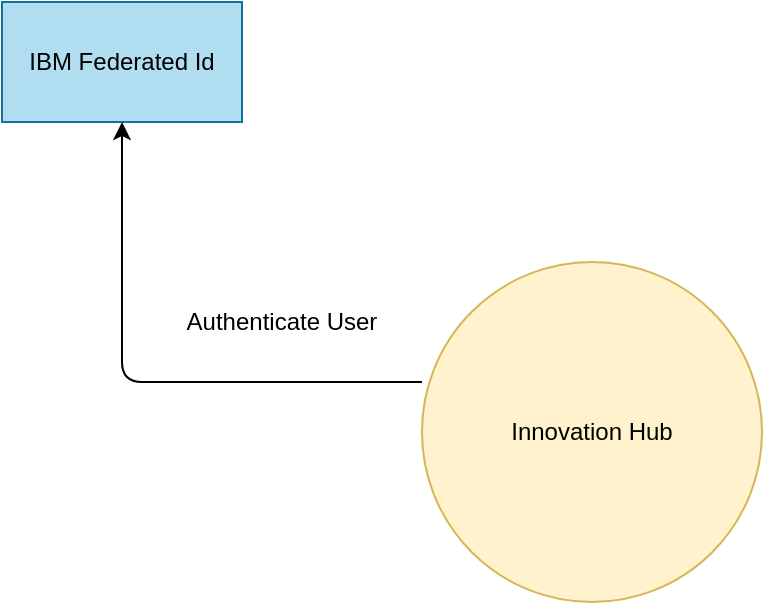 <mxfile version="13.7.5" type="github">
  <diagram id="Iwl_UHsNRRA5oYcL_RLJ" name="Page-1">
    <mxGraphModel dx="786" dy="456" grid="1" gridSize="10" guides="1" tooltips="1" connect="1" arrows="1" fold="1" page="1" pageScale="1" pageWidth="850" pageHeight="1100" math="0" shadow="0">
      <root>
        <mxCell id="0" />
        <mxCell id="1" parent="0" />
        <mxCell id="IRAnfNPuhCU8a6vhodCF-2" value="Innovation Hub" style="ellipse;whiteSpace=wrap;html=1;aspect=fixed;fillColor=#fff2cc;strokeColor=#d6b656;" vertex="1" parent="1">
          <mxGeometry x="370" y="200" width="170" height="170" as="geometry" />
        </mxCell>
        <mxCell id="IRAnfNPuhCU8a6vhodCF-3" value="IBM Federated Id" style="rounded=0;whiteSpace=wrap;html=1;fillColor=#b1ddf0;strokeColor=#10739e;" vertex="1" parent="1">
          <mxGeometry x="160" y="70" width="120" height="60" as="geometry" />
        </mxCell>
        <mxCell id="IRAnfNPuhCU8a6vhodCF-5" value="" style="edgeStyle=segmentEdgeStyle;endArrow=classic;html=1;exitX=0;exitY=0.353;exitDx=0;exitDy=0;exitPerimeter=0;" edge="1" parent="1" source="IRAnfNPuhCU8a6vhodCF-2" target="IRAnfNPuhCU8a6vhodCF-3">
          <mxGeometry width="50" height="50" relative="1" as="geometry">
            <mxPoint x="380" y="270" as="sourcePoint" />
            <mxPoint x="430" y="220" as="targetPoint" />
          </mxGeometry>
        </mxCell>
        <mxCell id="IRAnfNPuhCU8a6vhodCF-6" value="Authenticate User" style="text;html=1;strokeColor=none;fillColor=none;align=center;verticalAlign=middle;whiteSpace=wrap;rounded=0;" vertex="1" parent="1">
          <mxGeometry x="250" y="220" width="100" height="20" as="geometry" />
        </mxCell>
      </root>
    </mxGraphModel>
  </diagram>
</mxfile>
